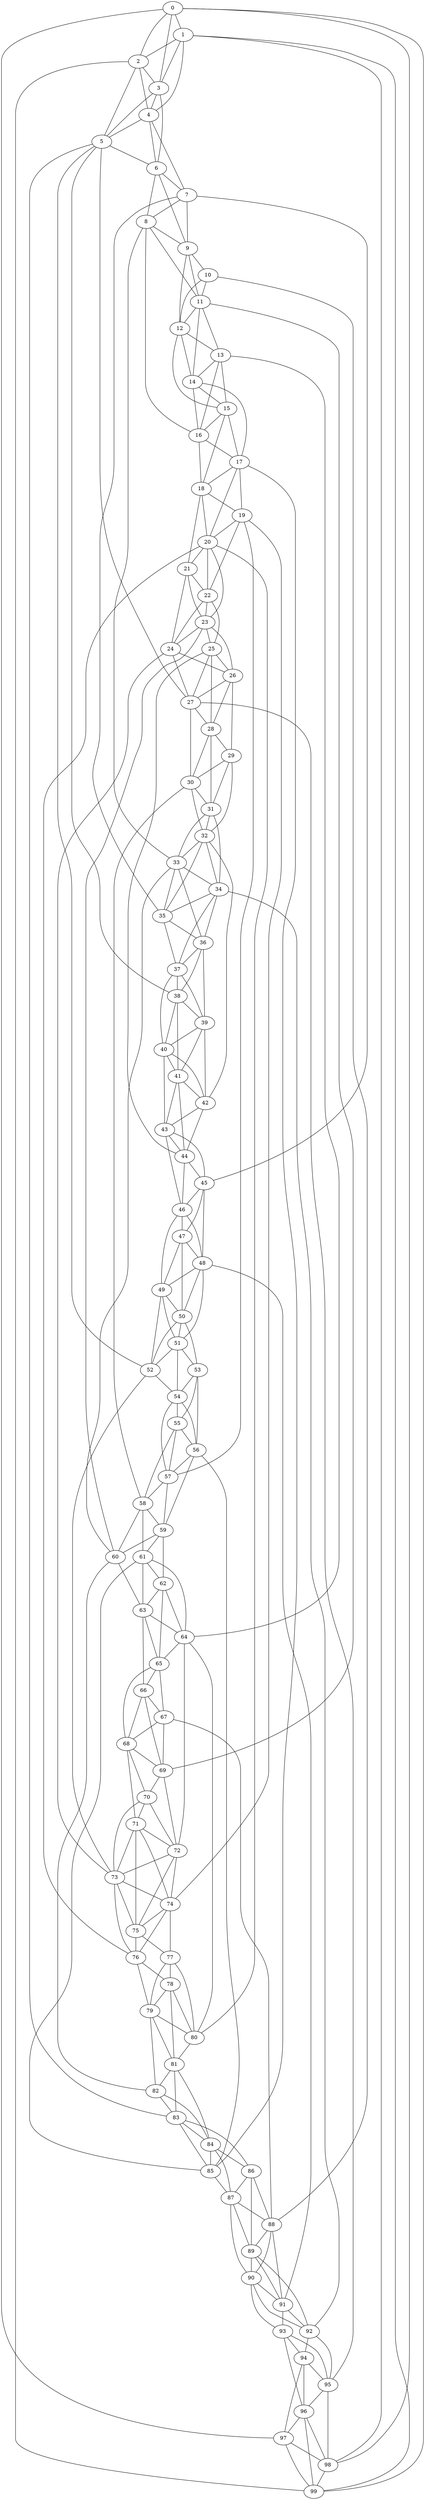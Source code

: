strict graph "watts_strogatz_graph(100,6,0.1)" {
0;
1;
2;
3;
4;
5;
6;
7;
8;
9;
10;
11;
12;
13;
14;
15;
16;
17;
18;
19;
20;
21;
22;
23;
24;
25;
26;
27;
28;
29;
30;
31;
32;
33;
34;
35;
36;
37;
38;
39;
40;
41;
42;
43;
44;
45;
46;
47;
48;
49;
50;
51;
52;
53;
54;
55;
56;
57;
58;
59;
60;
61;
62;
63;
64;
65;
66;
67;
68;
69;
70;
71;
72;
73;
74;
75;
76;
77;
78;
79;
80;
81;
82;
83;
84;
85;
86;
87;
88;
89;
90;
91;
92;
93;
94;
95;
96;
97;
98;
99;
0 -- 1  [is_available=True, prob="0.199722230525"];
0 -- 2  [is_available=True, prob="0.569456127028"];
0 -- 3  [is_available=True, prob="0.694788960258"];
0 -- 97  [is_available=True, prob="0.604041365266"];
0 -- 98  [is_available=True, prob="0.90802172107"];
0 -- 99  [is_available=True, prob="0.530236807861"];
1 -- 2  [is_available=True, prob="0.0884758752996"];
1 -- 99  [is_available=True, prob="0.284004418996"];
1 -- 4  [is_available=True, prob="1.0"];
1 -- 98  [is_available=True, prob="0.205376838266"];
1 -- 3  [is_available=True, prob="0.38285437472"];
2 -- 3  [is_available=True, prob="0.50718028594"];
2 -- 4  [is_available=True, prob="0.115027834002"];
2 -- 5  [is_available=True, prob="0.616235749251"];
2 -- 99  [is_available=True, prob="0.452623964299"];
3 -- 4  [is_available=True, prob="0.376349649789"];
3 -- 5  [is_available=True, prob="0.0205703893572"];
3 -- 6  [is_available=True, prob="0.833077310999"];
4 -- 5  [is_available=True, prob="0.21948430299"];
4 -- 6  [is_available=True, prob="0.471672662638"];
4 -- 7  [is_available=True, prob="0.0915030992491"];
5 -- 38  [is_available=True, prob="1.0"];
5 -- 6  [is_available=True, prob="0.79036511943"];
5 -- 83  [is_available=True, prob="0.573051575534"];
5 -- 52  [is_available=True, prob="1.0"];
5 -- 27  [is_available=True, prob="0.475147036913"];
6 -- 7  [is_available=True, prob="0.70644121326"];
6 -- 8  [is_available=True, prob="0.812499281571"];
6 -- 9  [is_available=True, prob="0.490632434396"];
7 -- 35  [is_available=True, prob="1.0"];
7 -- 8  [is_available=True, prob="0.203356944216"];
7 -- 9  [is_available=True, prob="0.5410493761"];
7 -- 45  [is_available=True, prob="0.0734611876179"];
8 -- 33  [is_available=True, prob="0.903519204318"];
8 -- 9  [is_available=True, prob="0.286171670668"];
8 -- 11  [is_available=True, prob="0.269295884422"];
8 -- 16  [is_available=True, prob="0.0120123188503"];
9 -- 10  [is_available=True, prob="1.0"];
9 -- 11  [is_available=True, prob="0.933915043783"];
9 -- 12  [is_available=True, prob="0.234583279907"];
10 -- 11  [is_available=True, prob="0.0963328540856"];
10 -- 12  [is_available=True, prob="0.321690923656"];
10 -- 88  [is_available=True, prob="0.53297428732"];
11 -- 69  [is_available=True, prob="0.306731290708"];
11 -- 12  [is_available=True, prob="0.86706077319"];
11 -- 13  [is_available=True, prob="0.379291592383"];
11 -- 14  [is_available=True, prob="1.0"];
12 -- 13  [is_available=True, prob="0.975164525014"];
12 -- 14  [is_available=True, prob="1.0"];
12 -- 15  [is_available=True, prob="0.523129903008"];
13 -- 64  [is_available=True, prob="0.174678518219"];
13 -- 14  [is_available=True, prob="1.0"];
13 -- 15  [is_available=True, prob="0.633655050902"];
13 -- 16  [is_available=True, prob="0.879847638826"];
14 -- 15  [is_available=True, prob="0.111748171499"];
14 -- 16  [is_available=True, prob="0.839479961507"];
14 -- 17  [is_available=True, prob="0.678650397673"];
15 -- 16  [is_available=True, prob="0.639039968609"];
15 -- 17  [is_available=True, prob="0.805924594486"];
15 -- 18  [is_available=True, prob="0.886291475468"];
16 -- 17  [is_available=True, prob="0.37317632462"];
16 -- 18  [is_available=True, prob="0.67043822063"];
17 -- 18  [is_available=True, prob="1.0"];
17 -- 19  [is_available=True, prob="0.127739454628"];
17 -- 20  [is_available=True, prob="1.0"];
17 -- 85  [is_available=True, prob="0.0220932706138"];
18 -- 19  [is_available=True, prob="0.880820961204"];
18 -- 20  [is_available=True, prob="0.250470570071"];
18 -- 21  [is_available=True, prob="0.0845077546272"];
19 -- 74  [is_available=True, prob="1.0"];
19 -- 20  [is_available=True, prob="1.0"];
19 -- 22  [is_available=True, prob="1.0"];
19 -- 57  [is_available=True, prob="0.229505858194"];
20 -- 76  [is_available=True, prob="0.886223632449"];
20 -- 80  [is_available=True, prob="0.451791030281"];
20 -- 21  [is_available=True, prob="1.0"];
20 -- 22  [is_available=True, prob="0.10978671652"];
20 -- 23  [is_available=True, prob="0.359688169094"];
21 -- 22  [is_available=True, prob="0.755668299783"];
21 -- 23  [is_available=True, prob="1.0"];
21 -- 24  [is_available=True, prob="0.12698361633"];
22 -- 23  [is_available=True, prob="0.396101449969"];
22 -- 24  [is_available=True, prob="0.467871231267"];
22 -- 25  [is_available=True, prob="1.0"];
23 -- 24  [is_available=True, prob="1.0"];
23 -- 25  [is_available=True, prob="0.857282650341"];
23 -- 26  [is_available=True, prob="1.0"];
23 -- 60  [is_available=True, prob="1.0"];
24 -- 73  [is_available=True, prob="0.379280850262"];
24 -- 26  [is_available=True, prob="0.0302129028971"];
24 -- 27  [is_available=True, prob="1.0"];
25 -- 44  [is_available=True, prob="0.389528601112"];
25 -- 26  [is_available=True, prob="0.189701360598"];
25 -- 27  [is_available=True, prob="0.529144078584"];
25 -- 28  [is_available=True, prob="1.0"];
26 -- 27  [is_available=True, prob="0.00747730728913"];
26 -- 28  [is_available=True, prob="1.0"];
26 -- 29  [is_available=True, prob="0.292215276499"];
27 -- 28  [is_available=True, prob="0.634052892454"];
27 -- 30  [is_available=True, prob="0.241374492515"];
27 -- 95  [is_available=True, prob="0.775340795969"];
28 -- 29  [is_available=True, prob="0.340553237493"];
28 -- 30  [is_available=True, prob="0.682653653204"];
28 -- 31  [is_available=True, prob="1.0"];
29 -- 32  [is_available=True, prob="1.0"];
29 -- 30  [is_available=True, prob="0.188137669685"];
29 -- 31  [is_available=True, prob="1.0"];
30 -- 32  [is_available=True, prob="0.0220712602227"];
30 -- 58  [is_available=True, prob="1.0"];
30 -- 31  [is_available=True, prob="0.488834936496"];
31 -- 32  [is_available=True, prob="0.913275346055"];
31 -- 33  [is_available=True, prob="0.67698070055"];
31 -- 34  [is_available=True, prob="0.995766652448"];
32 -- 33  [is_available=True, prob="0.0117389795504"];
32 -- 34  [is_available=True, prob="0.289015124787"];
32 -- 35  [is_available=True, prob="0.65363391528"];
32 -- 42  [is_available=True, prob="0.471745487402"];
33 -- 34  [is_available=True, prob="0.863425850112"];
33 -- 35  [is_available=True, prob="0.024706002197"];
33 -- 36  [is_available=True, prob="1.0"];
33 -- 60  [is_available=True, prob="1.0"];
34 -- 35  [is_available=True, prob="0.426922707543"];
34 -- 36  [is_available=True, prob="0.225479826471"];
34 -- 37  [is_available=True, prob="0.435389502054"];
34 -- 92  [is_available=True, prob="0.667762492532"];
35 -- 36  [is_available=True, prob="1.0"];
35 -- 37  [is_available=True, prob="0.701443535832"];
36 -- 37  [is_available=True, prob="0.146066124161"];
36 -- 38  [is_available=True, prob="0.22413099414"];
36 -- 39  [is_available=True, prob="1.0"];
37 -- 38  [is_available=True, prob="0.528366431148"];
37 -- 39  [is_available=True, prob="0.439453347016"];
37 -- 40  [is_available=True, prob="1.0"];
38 -- 39  [is_available=True, prob="0.511661640671"];
38 -- 40  [is_available=True, prob="0.197431959278"];
38 -- 41  [is_available=True, prob="0.802927684845"];
39 -- 40  [is_available=True, prob="1.0"];
39 -- 41  [is_available=True, prob="0.260945147986"];
39 -- 42  [is_available=True, prob="0.187219667232"];
40 -- 41  [is_available=True, prob="0.578255012936"];
40 -- 42  [is_available=True, prob="1.0"];
40 -- 43  [is_available=True, prob="0.709750749416"];
41 -- 42  [is_available=True, prob="0.339016266842"];
41 -- 43  [is_available=True, prob="0.322572726766"];
41 -- 44  [is_available=True, prob="0.900708246414"];
42 -- 43  [is_available=True, prob="0.647988165456"];
42 -- 44  [is_available=True, prob="0.925634906141"];
43 -- 44  [is_available=True, prob="0.614206631413"];
43 -- 45  [is_available=True, prob="0.984071689701"];
43 -- 46  [is_available=True, prob="0.633462645106"];
44 -- 45  [is_available=True, prob="1.0"];
44 -- 46  [is_available=True, prob="0.360742551401"];
45 -- 46  [is_available=True, prob="0.545961520364"];
45 -- 47  [is_available=True, prob="0.0457854657465"];
45 -- 48  [is_available=True, prob="0.907983263638"];
46 -- 47  [is_available=True, prob="1.0"];
46 -- 48  [is_available=True, prob="0.328798534598"];
46 -- 49  [is_available=True, prob="0.399623553299"];
47 -- 48  [is_available=True, prob="0.0375011860422"];
47 -- 49  [is_available=True, prob="0.896996253497"];
47 -- 50  [is_available=True, prob="0.58711170273"];
48 -- 49  [is_available=True, prob="0.160460490746"];
48 -- 50  [is_available=True, prob="0.179714239042"];
48 -- 51  [is_available=True, prob="1.0"];
48 -- 91  [is_available=True, prob="1.0"];
49 -- 50  [is_available=True, prob="0.995867808938"];
49 -- 51  [is_available=True, prob="0.379586746534"];
49 -- 52  [is_available=True, prob="0.466874643408"];
50 -- 51  [is_available=True, prob="0.101911320214"];
50 -- 52  [is_available=True, prob="0.905571440939"];
50 -- 53  [is_available=True, prob="1.0"];
51 -- 52  [is_available=True, prob="1.0"];
51 -- 53  [is_available=True, prob="0.298688689725"];
51 -- 54  [is_available=True, prob="0.562350730983"];
52 -- 73  [is_available=True, prob="0.729335980073"];
52 -- 54  [is_available=True, prob="0.431313929238"];
53 -- 54  [is_available=True, prob="0.185147757819"];
53 -- 55  [is_available=True, prob="0.814368301098"];
53 -- 56  [is_available=True, prob="0.332455660077"];
54 -- 55  [is_available=True, prob="1.0"];
54 -- 56  [is_available=True, prob="0.175181440175"];
54 -- 57  [is_available=True, prob="1.0"];
55 -- 56  [is_available=True, prob="0.14312812111"];
55 -- 57  [is_available=True, prob="1.0"];
55 -- 58  [is_available=True, prob="0.351957504554"];
56 -- 57  [is_available=True, prob="1.0"];
56 -- 59  [is_available=True, prob="0.0185993775221"];
56 -- 85  [is_available=True, prob="1.0"];
57 -- 58  [is_available=True, prob="0.711849524432"];
57 -- 59  [is_available=True, prob="1.0"];
58 -- 59  [is_available=True, prob="0.882332822506"];
58 -- 60  [is_available=True, prob="0.902601061253"];
58 -- 61  [is_available=True, prob="0.516673926962"];
59 -- 60  [is_available=True, prob="0.179189118458"];
59 -- 61  [is_available=True, prob="1.0"];
59 -- 62  [is_available=True, prob="0.981289908341"];
60 -- 82  [is_available=True, prob="1.0"];
60 -- 63  [is_available=True, prob="1.0"];
61 -- 64  [is_available=True, prob="0.944704097974"];
61 -- 85  [is_available=True, prob="1.0"];
61 -- 62  [is_available=True, prob="0.0845637791141"];
61 -- 63  [is_available=True, prob="0.456703912248"];
62 -- 64  [is_available=True, prob="0.594942054338"];
62 -- 65  [is_available=True, prob="0.0841542681184"];
62 -- 63  [is_available=True, prob="0.570896287468"];
63 -- 64  [is_available=True, prob="1.0"];
63 -- 65  [is_available=True, prob="0.634647919453"];
63 -- 66  [is_available=True, prob="1.0"];
64 -- 65  [is_available=True, prob="0.478699377337"];
64 -- 72  [is_available=True, prob="0.835983154757"];
64 -- 80  [is_available=True, prob="0.729354657644"];
65 -- 66  [is_available=True, prob="0.496423837853"];
65 -- 67  [is_available=True, prob="0.460184995322"];
65 -- 68  [is_available=True, prob="1.0"];
66 -- 67  [is_available=True, prob="1.0"];
66 -- 68  [is_available=True, prob="0.156918117033"];
66 -- 69  [is_available=True, prob="0.0221197830367"];
67 -- 68  [is_available=True, prob="0.665730199146"];
67 -- 69  [is_available=True, prob="0.771995788303"];
67 -- 88  [is_available=True, prob="0.891585924377"];
68 -- 69  [is_available=True, prob="1.0"];
68 -- 70  [is_available=True, prob="0.0172625443292"];
68 -- 71  [is_available=True, prob="0.365324868561"];
69 -- 70  [is_available=True, prob="0.576056372843"];
69 -- 72  [is_available=True, prob="1.0"];
70 -- 71  [is_available=True, prob="0.455645525454"];
70 -- 72  [is_available=True, prob="1.0"];
70 -- 73  [is_available=True, prob="0.101806712892"];
71 -- 72  [is_available=True, prob="1.0"];
71 -- 73  [is_available=True, prob="1.0"];
71 -- 74  [is_available=True, prob="0.241058792834"];
71 -- 75  [is_available=True, prob="0.172977309771"];
72 -- 73  [is_available=True, prob="1.0"];
72 -- 74  [is_available=True, prob="1.0"];
72 -- 75  [is_available=True, prob="1.0"];
73 -- 74  [is_available=True, prob="0.618338609485"];
73 -- 75  [is_available=True, prob="1.0"];
73 -- 76  [is_available=True, prob="0.478809682821"];
74 -- 75  [is_available=True, prob="0.246981135277"];
74 -- 76  [is_available=True, prob="0.64254541447"];
74 -- 77  [is_available=True, prob="0.120991045849"];
75 -- 76  [is_available=True, prob="0.182550697943"];
75 -- 77  [is_available=True, prob="0.234288447732"];
76 -- 78  [is_available=True, prob="0.519074851578"];
76 -- 79  [is_available=True, prob="1.0"];
77 -- 78  [is_available=True, prob="0.609241154278"];
77 -- 79  [is_available=True, prob="0.226812066704"];
77 -- 80  [is_available=True, prob="0.567921659819"];
78 -- 79  [is_available=True, prob="1.0"];
78 -- 80  [is_available=True, prob="0.02774520334"];
78 -- 81  [is_available=True, prob="0.54321500283"];
79 -- 80  [is_available=True, prob="0.768760006243"];
79 -- 81  [is_available=True, prob="0.725737366812"];
79 -- 82  [is_available=True, prob="1.0"];
80 -- 81  [is_available=True, prob="0.646866612236"];
81 -- 82  [is_available=True, prob="0.428004315972"];
81 -- 83  [is_available=True, prob="0.568392997494"];
81 -- 84  [is_available=True, prob="0.974508670537"];
82 -- 83  [is_available=True, prob="0.430541164592"];
82 -- 84  [is_available=True, prob="1.0"];
83 -- 84  [is_available=True, prob="0.851255608231"];
83 -- 85  [is_available=True, prob="1.0"];
83 -- 86  [is_available=True, prob="0.474379491813"];
84 -- 85  [is_available=True, prob="0.574597734409"];
84 -- 86  [is_available=True, prob="0.353644591253"];
84 -- 87  [is_available=True, prob="0.619855396533"];
85 -- 87  [is_available=True, prob="0.387911255816"];
86 -- 87  [is_available=True, prob="1.0"];
86 -- 88  [is_available=True, prob="0.581845130424"];
86 -- 89  [is_available=True, prob="0.528747897039"];
87 -- 88  [is_available=True, prob="0.770755568452"];
87 -- 89  [is_available=True, prob="1.0"];
87 -- 90  [is_available=True, prob="1.0"];
88 -- 89  [is_available=True, prob="1.0"];
88 -- 90  [is_available=True, prob="0.387386471161"];
88 -- 91  [is_available=True, prob="0.5862032111"];
89 -- 90  [is_available=True, prob="0.944982077062"];
89 -- 91  [is_available=True, prob="0.0623457113857"];
89 -- 92  [is_available=True, prob="0.758997816931"];
90 -- 91  [is_available=True, prob="0.346076495588"];
90 -- 92  [is_available=True, prob="1.0"];
90 -- 93  [is_available=True, prob="0.749845187103"];
91 -- 92  [is_available=True, prob="0.955890685651"];
91 -- 93  [is_available=True, prob="0.873816473566"];
92 -- 94  [is_available=True, prob="0.107019730309"];
92 -- 95  [is_available=True, prob="0.888561957941"];
93 -- 96  [is_available=True, prob="0.0842943695444"];
93 -- 94  [is_available=True, prob="0.81359382279"];
93 -- 95  [is_available=True, prob="0.159157887307"];
94 -- 96  [is_available=True, prob="0.702270756068"];
94 -- 97  [is_available=True, prob="1.0"];
94 -- 95  [is_available=True, prob="1.0"];
95 -- 96  [is_available=True, prob="1.0"];
95 -- 98  [is_available=True, prob="0.503712398479"];
96 -- 97  [is_available=True, prob="0.416760776964"];
96 -- 98  [is_available=True, prob="0.319516340308"];
96 -- 99  [is_available=True, prob="0.800181445798"];
97 -- 98  [is_available=True, prob="0.698787635551"];
97 -- 99  [is_available=True, prob="1.0"];
98 -- 99  [is_available=True, prob="1.0"];
}
